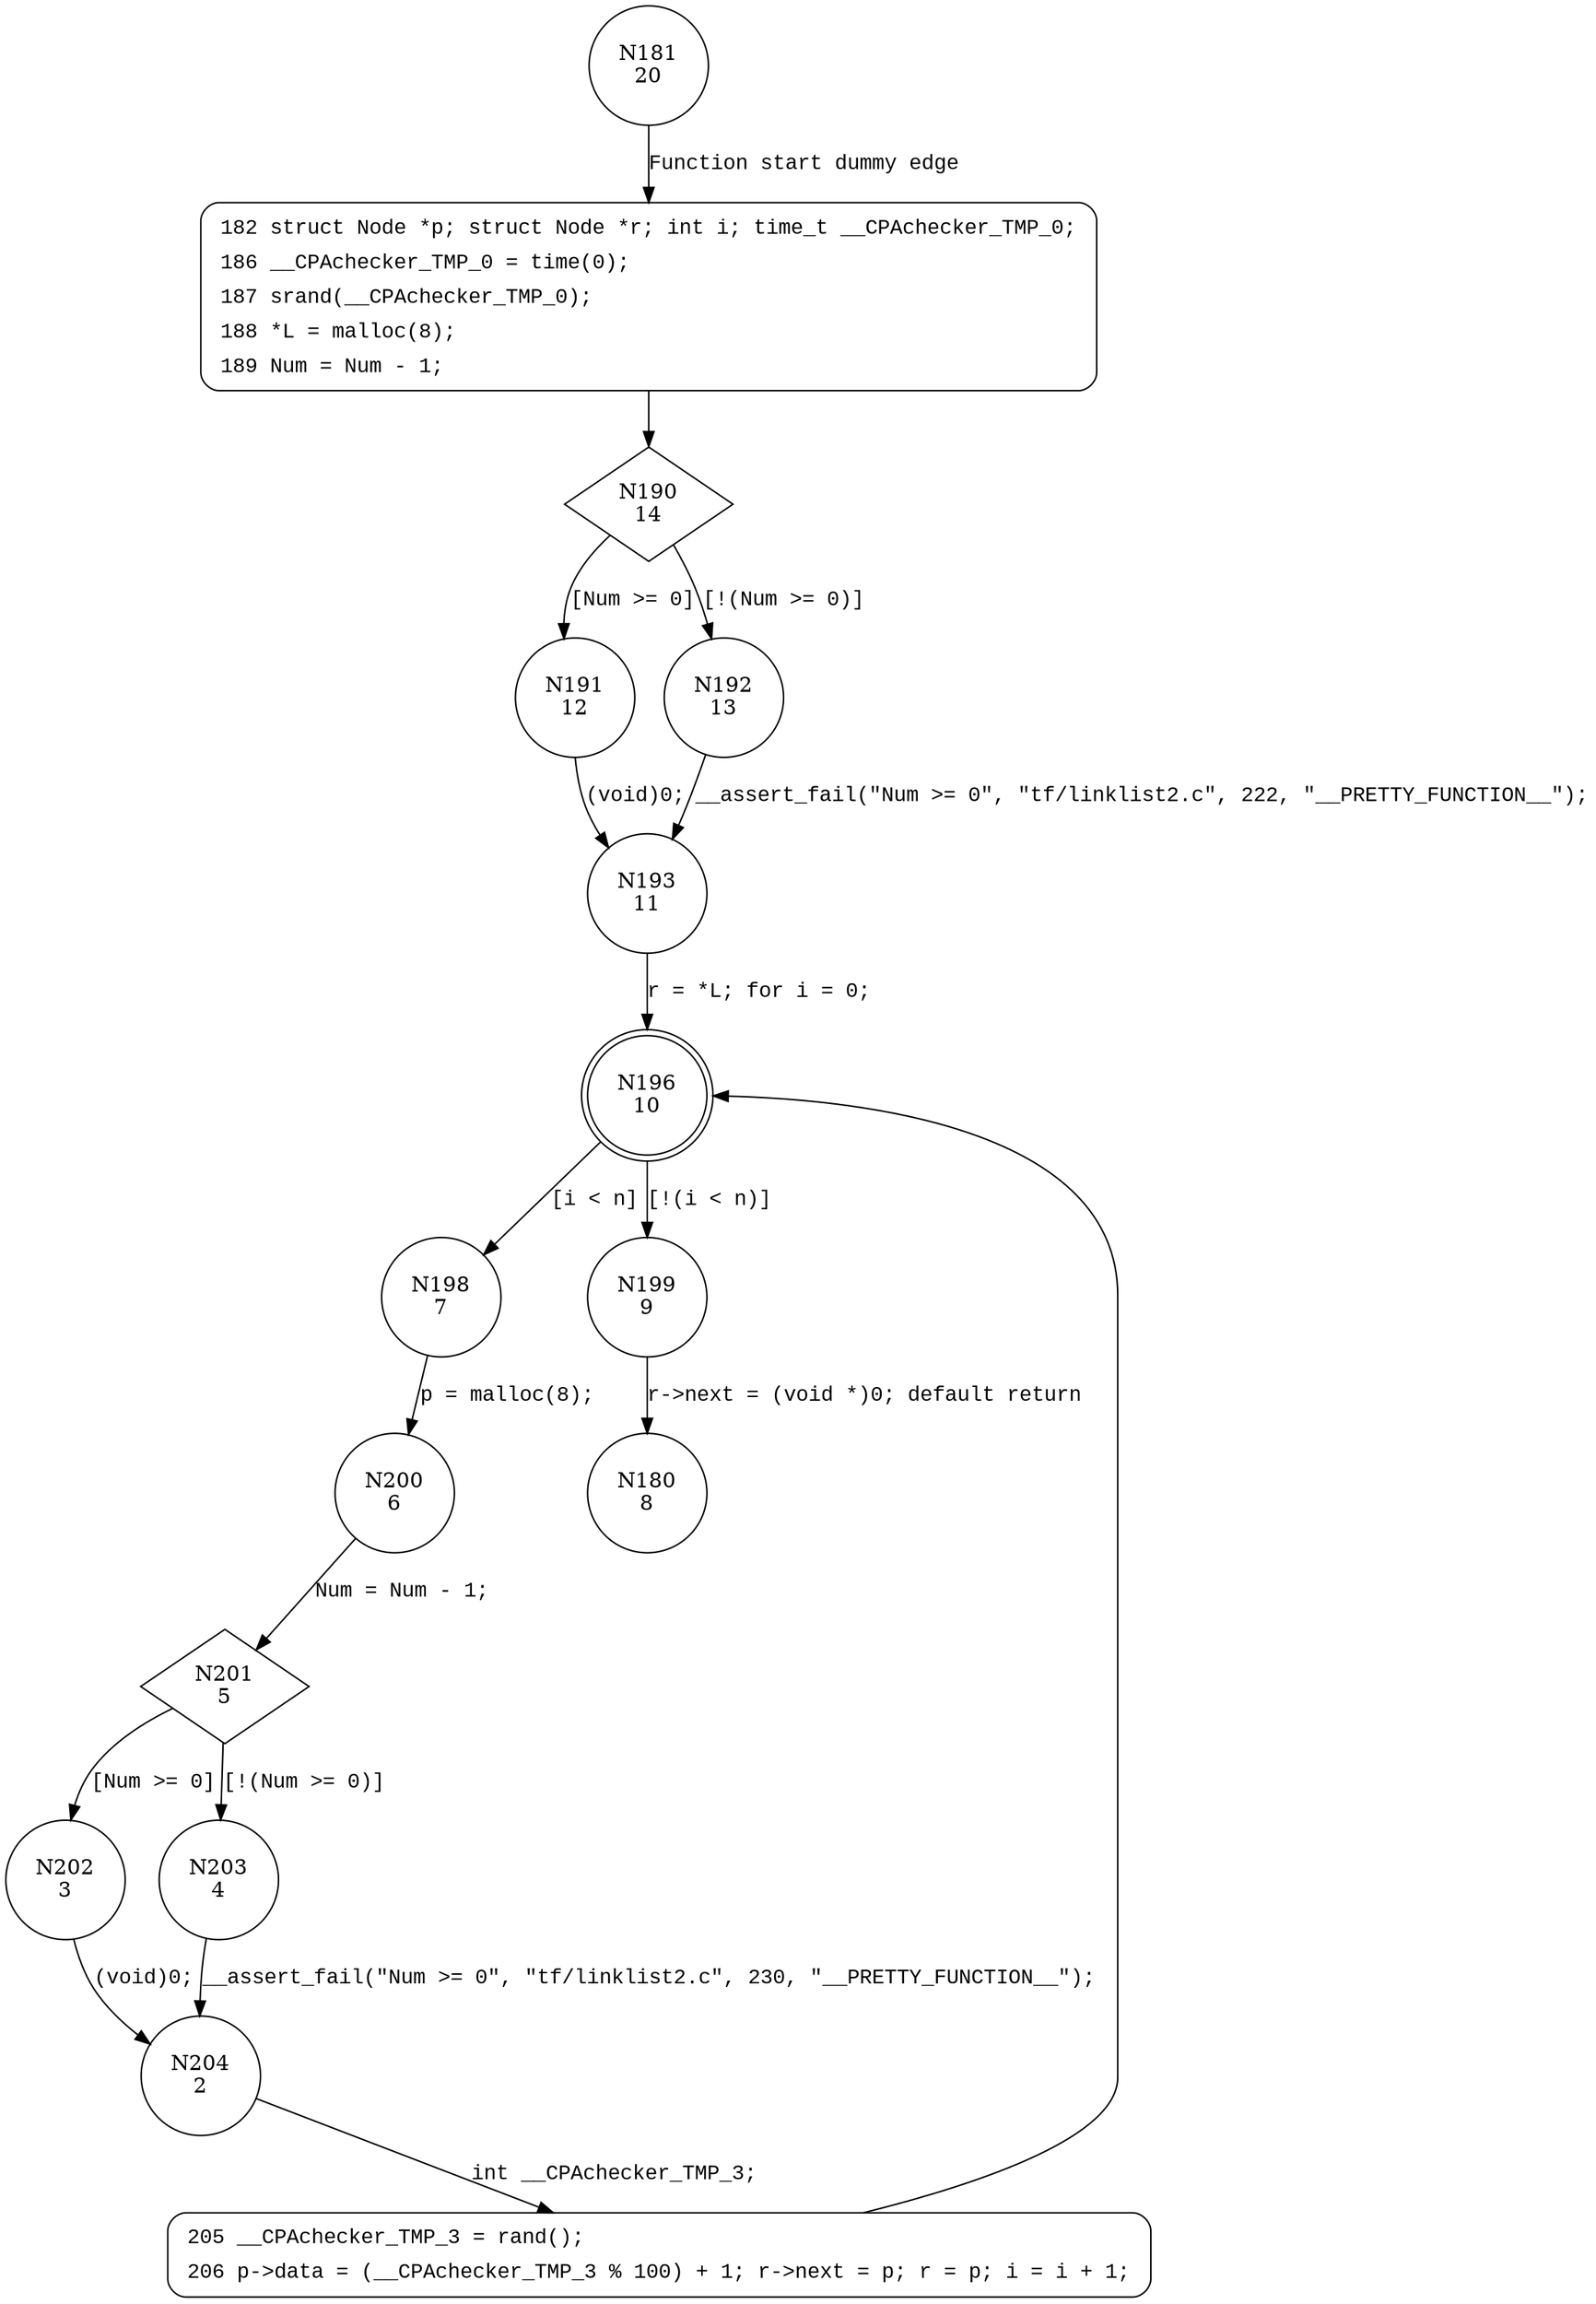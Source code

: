 digraph CreateListTail {
181 [shape="circle" label="N181\n20"]
182 [shape="circle" label="N182\n19"]
190 [shape="diamond" label="N190\n14"]
191 [shape="circle" label="N191\n12"]
192 [shape="circle" label="N192\n13"]
193 [shape="circle" label="N193\n11"]
196 [shape="doublecircle" label="N196\n10"]
198 [shape="circle" label="N198\n7"]
199 [shape="circle" label="N199\n9"]
200 [shape="circle" label="N200\n6"]
201 [shape="diamond" label="N201\n5"]
202 [shape="circle" label="N202\n3"]
203 [shape="circle" label="N203\n4"]
204 [shape="circle" label="N204\n2"]
205 [shape="circle" label="N205\n1"]
180 [shape="circle" label="N180\n8"]
182 [style="filled,bold" penwidth="1" fillcolor="white" fontname="Courier New" shape="Mrecord" label=<<table border="0" cellborder="0" cellpadding="3" bgcolor="white"><tr><td align="right">182</td><td align="left">struct Node *p; struct Node *r; int i; time_t __CPAchecker_TMP_0;</td></tr><tr><td align="right">186</td><td align="left">__CPAchecker_TMP_0 = time(0);</td></tr><tr><td align="right">187</td><td align="left">srand(__CPAchecker_TMP_0);</td></tr><tr><td align="right">188</td><td align="left">*L = malloc(8);</td></tr><tr><td align="right">189</td><td align="left">Num = Num - 1;</td></tr></table>>]
182 -> 190[label=""]
205 [style="filled,bold" penwidth="1" fillcolor="white" fontname="Courier New" shape="Mrecord" label=<<table border="0" cellborder="0" cellpadding="3" bgcolor="white"><tr><td align="right">205</td><td align="left">__CPAchecker_TMP_3 = rand();</td></tr><tr><td align="right">206</td><td align="left">p-&gt;data = (__CPAchecker_TMP_3 % 100) + 1; r-&gt;next = p; r = p; i = i + 1;</td></tr></table>>]
205 -> 196[label=""]
181 -> 182 [label="Function start dummy edge" fontname="Courier New"]
190 -> 191 [label="[Num >= 0]" fontname="Courier New"]
190 -> 192 [label="[!(Num >= 0)]" fontname="Courier New"]
193 -> 196 [label="r = *L; for i = 0;" fontname="Courier New"]
196 -> 198 [label="[i < n]" fontname="Courier New"]
196 -> 199 [label="[!(i < n)]" fontname="Courier New"]
198 -> 200 [label="p = malloc(8);" fontname="Courier New"]
201 -> 202 [label="[Num >= 0]" fontname="Courier New"]
201 -> 203 [label="[!(Num >= 0)]" fontname="Courier New"]
204 -> 205 [label="int __CPAchecker_TMP_3;" fontname="Courier New"]
202 -> 204 [label="(void)0;" fontname="Courier New"]
192 -> 193 [label="__assert_fail(\"Num >= 0\", \"tf/linklist2.c\", 222, \"__PRETTY_FUNCTION__\");" fontname="Courier New"]
199 -> 180 [label="r->next = (void *)0; default return" fontname="Courier New"]
200 -> 201 [label="Num = Num - 1;" fontname="Courier New"]
203 -> 204 [label="__assert_fail(\"Num >= 0\", \"tf/linklist2.c\", 230, \"__PRETTY_FUNCTION__\");" fontname="Courier New"]
191 -> 193 [label="(void)0;" fontname="Courier New"]
}